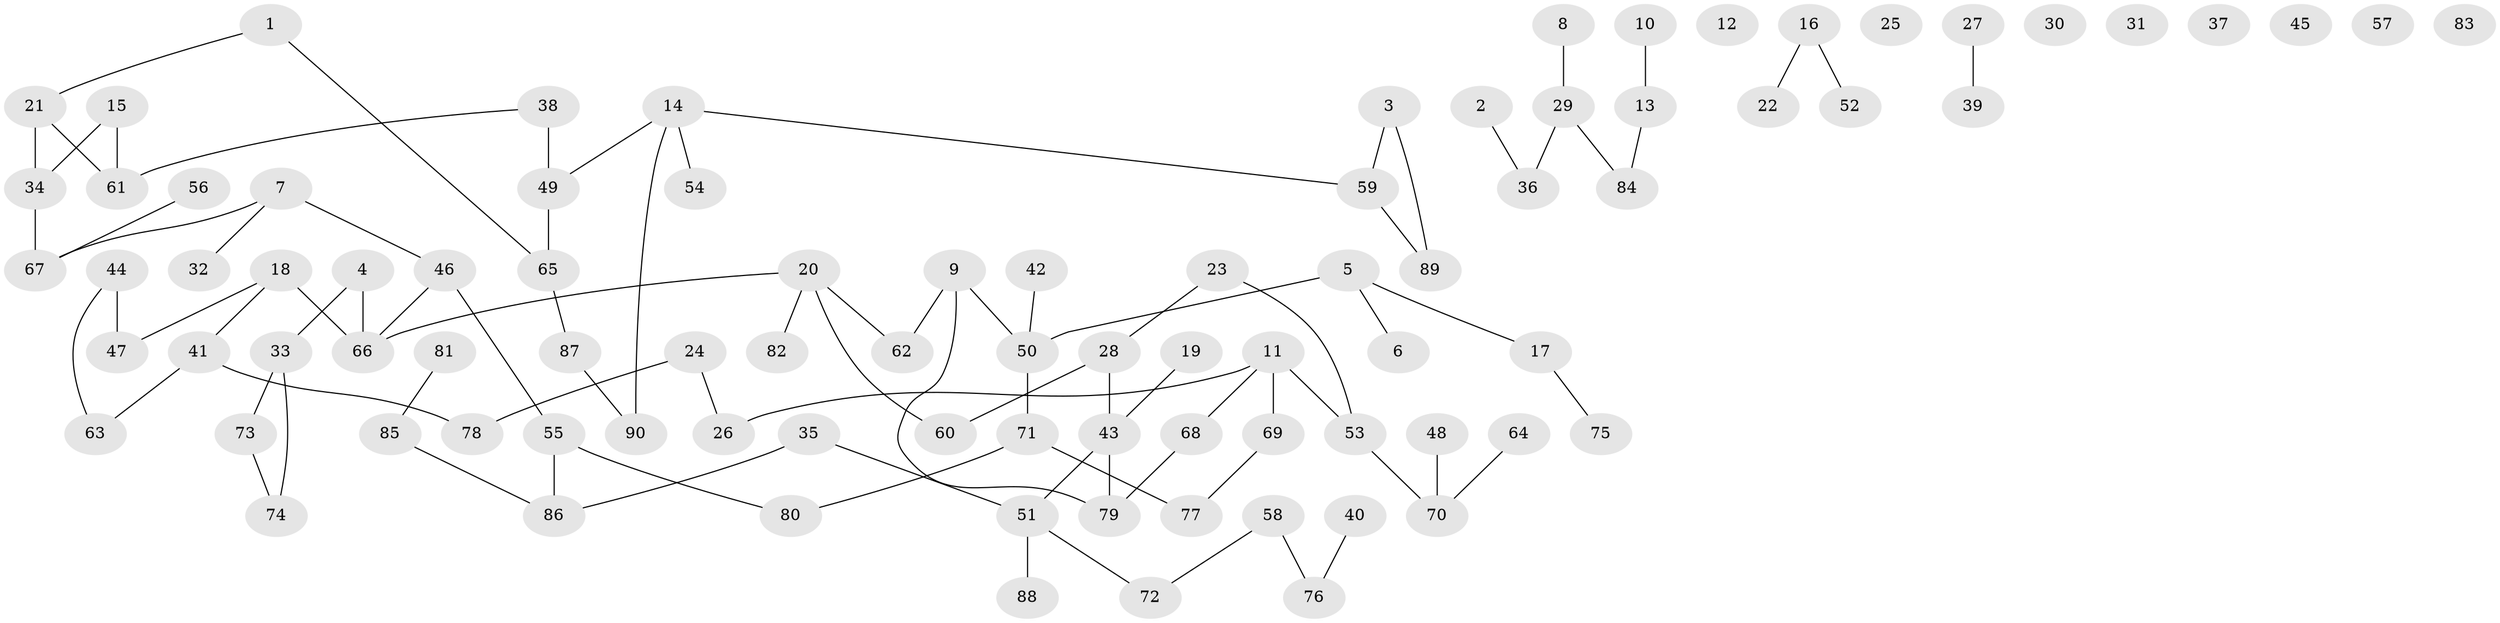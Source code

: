 // Generated by graph-tools (version 1.1) at 2025/38/03/09/25 04:38:57]
// undirected, 90 vertices, 90 edges
graph export_dot {
graph [start="1"]
  node [color=gray90,style=filled];
  1;
  2;
  3;
  4;
  5;
  6;
  7;
  8;
  9;
  10;
  11;
  12;
  13;
  14;
  15;
  16;
  17;
  18;
  19;
  20;
  21;
  22;
  23;
  24;
  25;
  26;
  27;
  28;
  29;
  30;
  31;
  32;
  33;
  34;
  35;
  36;
  37;
  38;
  39;
  40;
  41;
  42;
  43;
  44;
  45;
  46;
  47;
  48;
  49;
  50;
  51;
  52;
  53;
  54;
  55;
  56;
  57;
  58;
  59;
  60;
  61;
  62;
  63;
  64;
  65;
  66;
  67;
  68;
  69;
  70;
  71;
  72;
  73;
  74;
  75;
  76;
  77;
  78;
  79;
  80;
  81;
  82;
  83;
  84;
  85;
  86;
  87;
  88;
  89;
  90;
  1 -- 21;
  1 -- 65;
  2 -- 36;
  3 -- 59;
  3 -- 89;
  4 -- 33;
  4 -- 66;
  5 -- 6;
  5 -- 17;
  5 -- 50;
  7 -- 32;
  7 -- 46;
  7 -- 67;
  8 -- 29;
  9 -- 50;
  9 -- 62;
  9 -- 79;
  10 -- 13;
  11 -- 26;
  11 -- 53;
  11 -- 68;
  11 -- 69;
  13 -- 84;
  14 -- 49;
  14 -- 54;
  14 -- 59;
  14 -- 90;
  15 -- 34;
  15 -- 61;
  16 -- 22;
  16 -- 52;
  17 -- 75;
  18 -- 41;
  18 -- 47;
  18 -- 66;
  19 -- 43;
  20 -- 60;
  20 -- 62;
  20 -- 66;
  20 -- 82;
  21 -- 34;
  21 -- 61;
  23 -- 28;
  23 -- 53;
  24 -- 26;
  24 -- 78;
  27 -- 39;
  28 -- 43;
  28 -- 60;
  29 -- 36;
  29 -- 84;
  33 -- 73;
  33 -- 74;
  34 -- 67;
  35 -- 51;
  35 -- 86;
  38 -- 49;
  38 -- 61;
  40 -- 76;
  41 -- 63;
  41 -- 78;
  42 -- 50;
  43 -- 51;
  43 -- 79;
  44 -- 47;
  44 -- 63;
  46 -- 55;
  46 -- 66;
  48 -- 70;
  49 -- 65;
  50 -- 71;
  51 -- 72;
  51 -- 88;
  53 -- 70;
  55 -- 80;
  55 -- 86;
  56 -- 67;
  58 -- 72;
  58 -- 76;
  59 -- 89;
  64 -- 70;
  65 -- 87;
  68 -- 79;
  69 -- 77;
  71 -- 77;
  71 -- 80;
  73 -- 74;
  81 -- 85;
  85 -- 86;
  87 -- 90;
}
